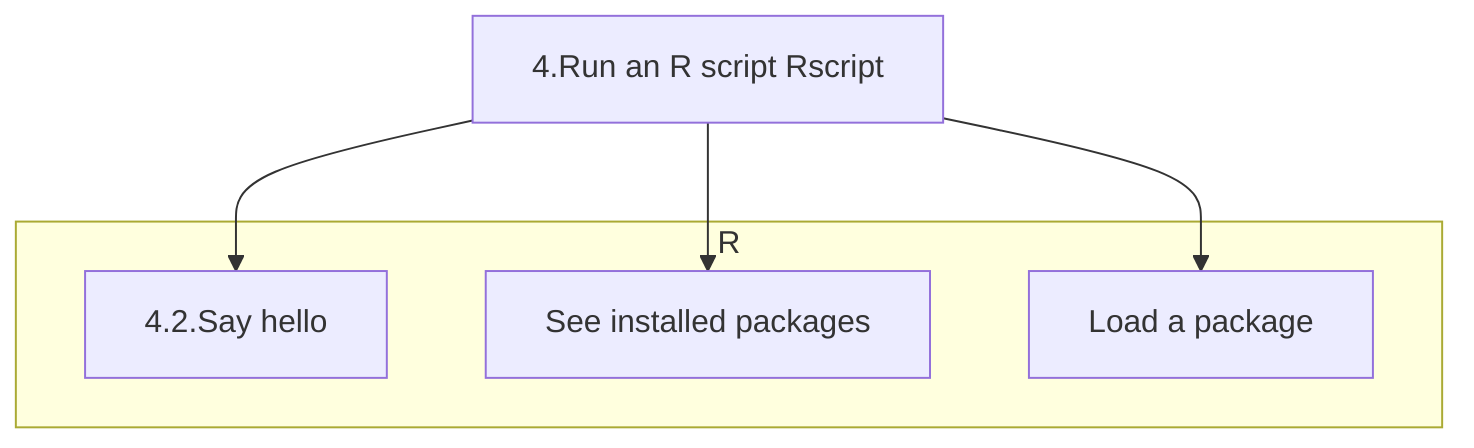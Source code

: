 flowchart TD

  subgraph R
    say_hello[4.2.Say hello]
    see_installed_packages[See installed packages]
    load_package[Load a package]
  end
  run_r_script[4.Run an R script Rscript]

  run_r_script --> say_hello
  run_r_script --> see_installed_packages
  run_r_script --> load_package